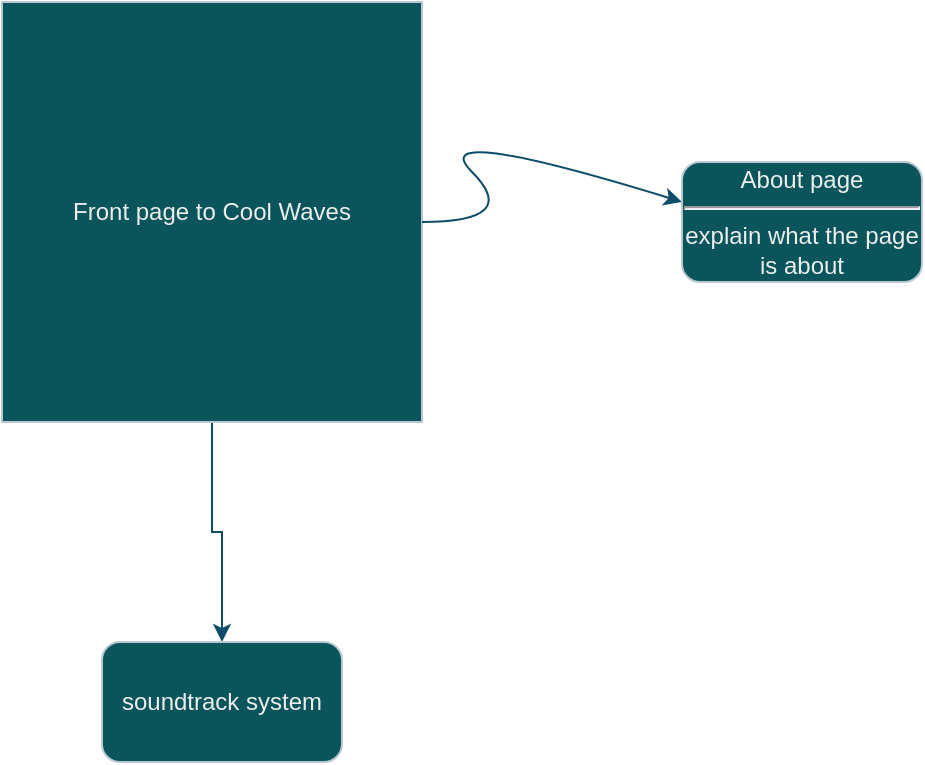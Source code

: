 <mxfile version="21.3.3" type="github">
  <diagram name="Page-1" id="QNV8CzcGb6Eklt75pDvC">
    <mxGraphModel dx="1687" dy="909" grid="1" gridSize="10" guides="1" tooltips="1" connect="1" arrows="1" fold="1" page="1" pageScale="1" pageWidth="850" pageHeight="1100" math="0" shadow="0">
      <root>
        <mxCell id="0" />
        <mxCell id="1" parent="0" />
        <mxCell id="S-WtqASxiqDXwWrtYMy8-2" style="edgeStyle=orthogonalEdgeStyle;rounded=0;orthogonalLoop=1;jettySize=auto;html=1;labelBackgroundColor=none;strokeColor=#0B4D6A;fontColor=default;" parent="1" source="36px62SYUdjgXMITMXes-1" edge="1" target="a_3-3Ku9Z6QaK7qQgcsz-1">
          <mxGeometry relative="1" as="geometry">
            <mxPoint x="430" y="400" as="targetPoint" />
          </mxGeometry>
        </mxCell>
        <mxCell id="36px62SYUdjgXMITMXes-1" value="Front page to Cool Waves" style="whiteSpace=wrap;html=1;aspect=fixed;labelBackgroundColor=none;fillColor=#09555B;strokeColor=#BAC8D3;fontColor=#EEEEEE;" parent="1" vertex="1">
          <mxGeometry x="320" y="50" width="210" height="210" as="geometry" />
        </mxCell>
        <mxCell id="S-WtqASxiqDXwWrtYMy8-1" value="" style="curved=1;endArrow=classic;html=1;rounded=0;labelBackgroundColor=none;strokeColor=#0B4D6A;fontColor=default;" parent="1" edge="1">
          <mxGeometry width="50" height="50" relative="1" as="geometry">
            <mxPoint x="530" y="160" as="sourcePoint" />
            <mxPoint x="660" y="150" as="targetPoint" />
            <Array as="points">
              <mxPoint x="580" y="160" />
              <mxPoint x="530" y="110" />
            </Array>
          </mxGeometry>
        </mxCell>
        <mxCell id="S-WtqASxiqDXwWrtYMy8-3" value="About page&lt;hr&gt;explain what the page is about" style="rounded=1;whiteSpace=wrap;html=1;labelBackgroundColor=none;fillColor=#09555B;strokeColor=#BAC8D3;fontColor=#EEEEEE;" parent="1" vertex="1">
          <mxGeometry x="660" y="130" width="120" height="60" as="geometry" />
        </mxCell>
        <mxCell id="a_3-3Ku9Z6QaK7qQgcsz-1" value="soundtrack system" style="rounded=1;whiteSpace=wrap;html=1;strokeColor=#BAC8D3;fontColor=#EEEEEE;fillColor=#09555B;" vertex="1" parent="1">
          <mxGeometry x="370" y="370.0" width="120" height="60" as="geometry" />
        </mxCell>
      </root>
    </mxGraphModel>
  </diagram>
</mxfile>
